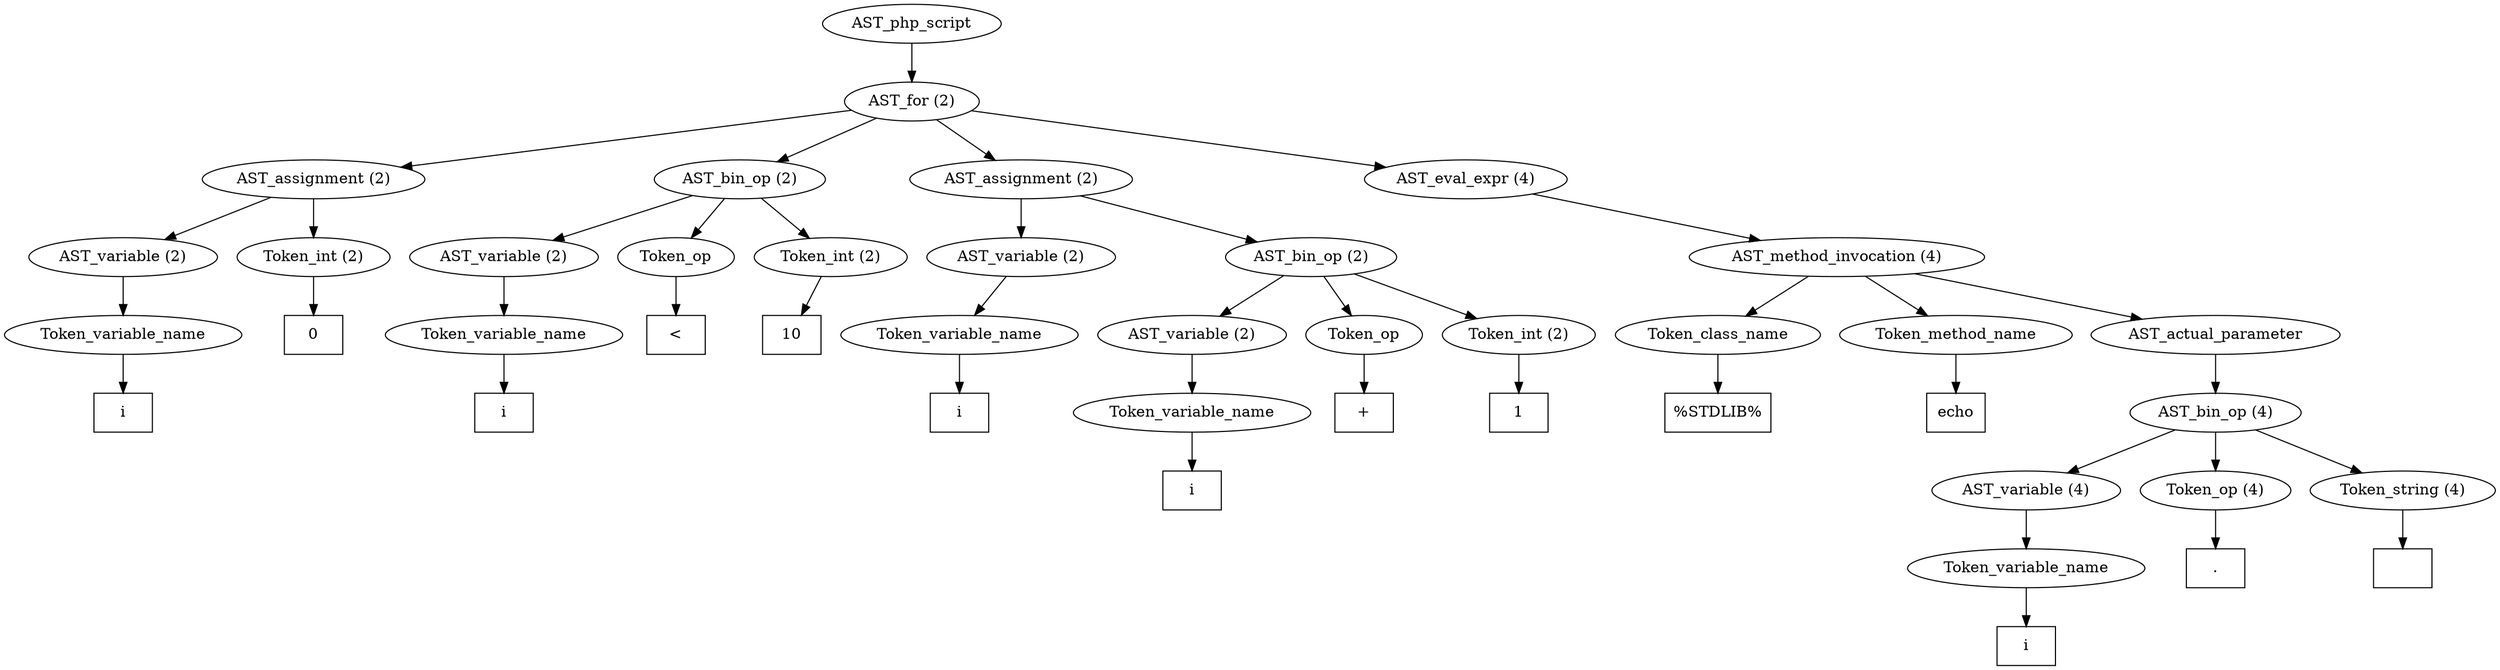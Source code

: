 /*
 * AST in dot format generated by phc -- the PHP compiler
 */

digraph AST {
node_0 [label="AST_php_script"];
node_1 [label="AST_for (2)"];
node_2 [label="AST_assignment (2)"];
node_3 [label="AST_variable (2)"];
node_4 [label="Token_variable_name"];
node_5 [label="i", shape=box]
node_4 -> node_5;
node_3 -> node_4;
node_6 [label="Token_int (2)"];
node_7 [label="0", shape=box]
node_6 -> node_7;
node_2 -> node_6;
node_2 -> node_3;
node_8 [label="AST_bin_op (2)"];
node_9 [label="AST_variable (2)"];
node_10 [label="Token_variable_name"];
node_11 [label="i", shape=box]
node_10 -> node_11;
node_9 -> node_10;
node_12 [label="Token_op"];
node_13 [label="<", shape=box]
node_12 -> node_13;
node_14 [label="Token_int (2)"];
node_15 [label="10", shape=box]
node_14 -> node_15;
node_8 -> node_14;
node_8 -> node_12;
node_8 -> node_9;
node_16 [label="AST_assignment (2)"];
node_17 [label="AST_variable (2)"];
node_18 [label="Token_variable_name"];
node_19 [label="i", shape=box]
node_18 -> node_19;
node_17 -> node_18;
node_20 [label="AST_bin_op (2)"];
node_21 [label="AST_variable (2)"];
node_22 [label="Token_variable_name"];
node_23 [label="i", shape=box]
node_22 -> node_23;
node_21 -> node_22;
node_24 [label="Token_op"];
node_25 [label="+", shape=box]
node_24 -> node_25;
node_26 [label="Token_int (2)"];
node_27 [label="1", shape=box]
node_26 -> node_27;
node_20 -> node_26;
node_20 -> node_24;
node_20 -> node_21;
node_16 -> node_20;
node_16 -> node_17;
node_28 [label="AST_eval_expr (4)"];
node_29 [label="AST_method_invocation (4)"];
node_30 [label="Token_class_name"];
node_31 [label="%STDLIB%", shape=box]
node_30 -> node_31;
node_32 [label="Token_method_name"];
node_33 [label="echo", shape=box]
node_32 -> node_33;
node_34 [label="AST_actual_parameter"];
node_35 [label="AST_bin_op (4)"];
node_36 [label="AST_variable (4)"];
node_37 [label="Token_variable_name"];
node_38 [label="i", shape=box]
node_37 -> node_38;
node_36 -> node_37;
node_39 [label="Token_op (4)"];
node_40 [label=".", shape=box]
node_39 -> node_40;
node_41 [label="Token_string (4)"];
node_42 [label="", shape=box]
node_41 -> node_42;
node_35 -> node_41;
node_35 -> node_39;
node_35 -> node_36;
node_34 -> node_35;
node_29 -> node_34;
node_29 -> node_32;
node_29 -> node_30;
node_28 -> node_29;
node_1 -> node_28;
node_1 -> node_16;
node_1 -> node_8;
node_1 -> node_2;
node_0 -> node_1;
}
